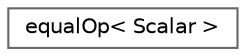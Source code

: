 digraph "Graphical Class Hierarchy"
{
 // LATEX_PDF_SIZE
  bgcolor="transparent";
  edge [fontname=Helvetica,fontsize=10,labelfontname=Helvetica,labelfontsize=10];
  node [fontname=Helvetica,fontsize=10,shape=box,height=0.2,width=0.4];
  rankdir="LR";
  Node0 [id="Node000000",label="equalOp\< Scalar \>",height=0.2,width=0.4,color="grey40", fillcolor="white", style="filled",URL="$structFoam_1_1equalOp_3_01Scalar_01_4.html",tooltip=" "];
}
